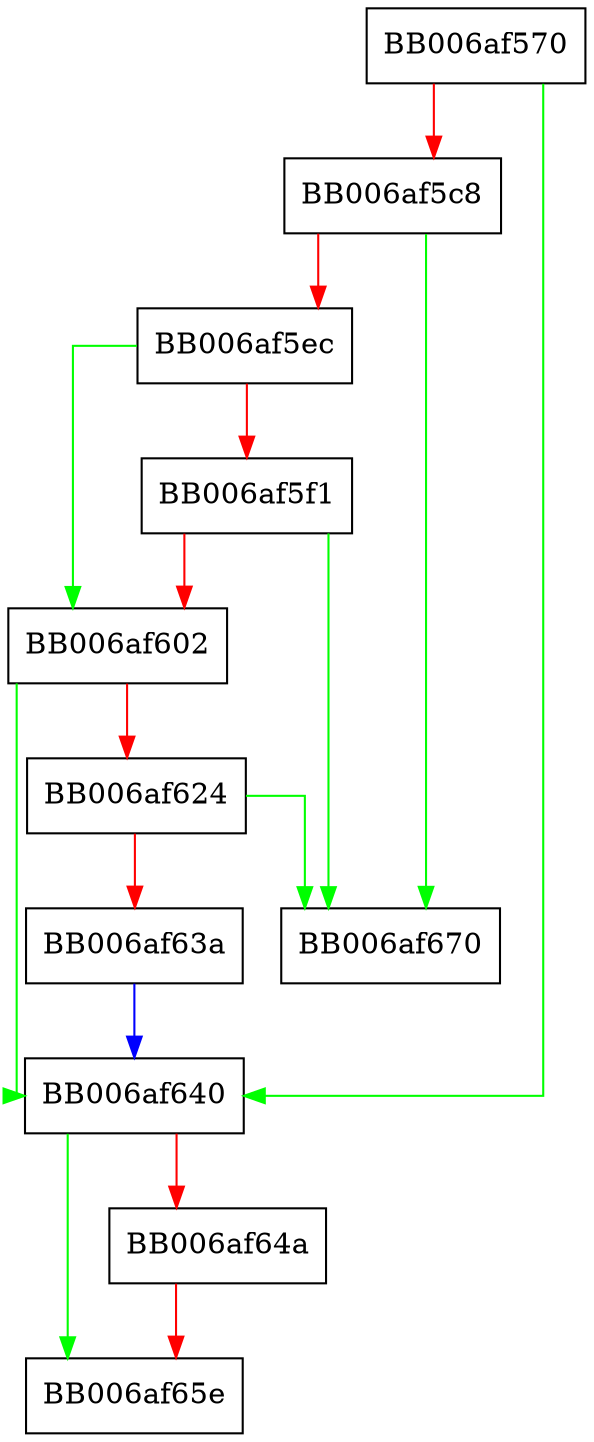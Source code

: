 digraph key2any_set_ctx_params {
  node [shape="box"];
  graph [splines=ortho];
  BB006af570 -> BB006af640 [color="green"];
  BB006af570 -> BB006af5c8 [color="red"];
  BB006af5c8 -> BB006af670 [color="green"];
  BB006af5c8 -> BB006af5ec [color="red"];
  BB006af5ec -> BB006af602 [color="green"];
  BB006af5ec -> BB006af5f1 [color="red"];
  BB006af5f1 -> BB006af670 [color="green"];
  BB006af5f1 -> BB006af602 [color="red"];
  BB006af602 -> BB006af640 [color="green"];
  BB006af602 -> BB006af624 [color="red"];
  BB006af624 -> BB006af670 [color="green"];
  BB006af624 -> BB006af63a [color="red"];
  BB006af63a -> BB006af640 [color="blue"];
  BB006af640 -> BB006af65e [color="green"];
  BB006af640 -> BB006af64a [color="red"];
  BB006af64a -> BB006af65e [color="red"];
}
